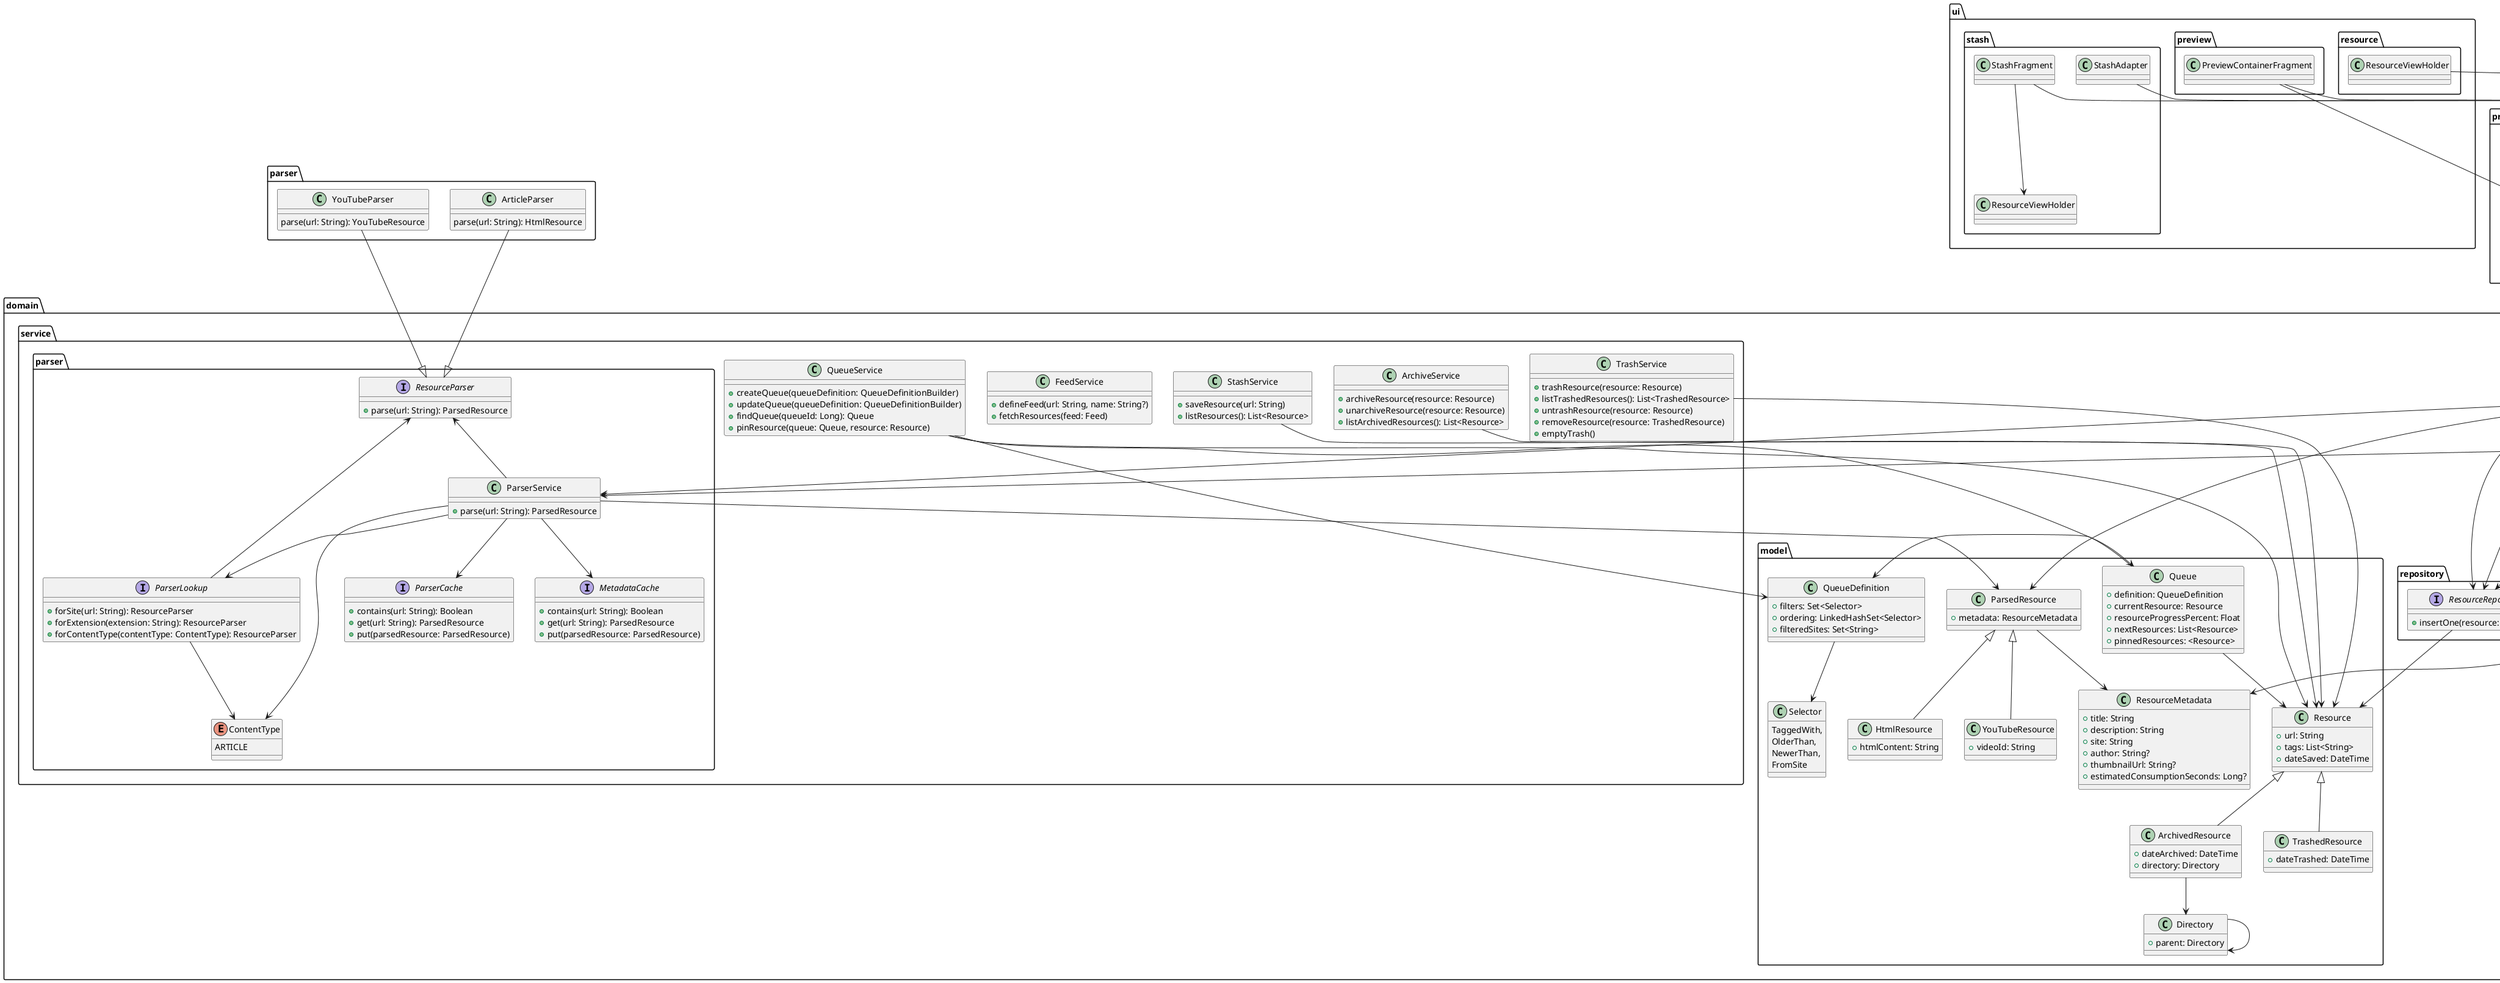 @startuml ApplicationDiagram
'https://plantuml.com/class-diagram

package domain {
    package domain.model {
        class Resource {
            +url: String
            +tags: List<String>
            +dateSaved: DateTime
        }

        class Directory {
            +parent: Directory
        }

        class ArchivedResource extends Resource {
            +dateArchived: DateTime
            +directory: Directory
        }

        class TrashedResource extends Resource {
            +dateTrashed: DateTime
        }

        class Selector {
            TaggedWith,
            OlderThan,
            NewerThan,
            FromSite
        }

        class QueueDefinition {
            +filters: Set<Selector>
            +ordering: LinkedHashSet<Selector>
            +filteredSites: Set<String>
        }

        class Queue {
            +definition: QueueDefinition
            +currentResource: Resource
            +resourceProgressPercent: Float
            +nextResources: List<Resource>
            +pinnedResources: <Resource>
        }

        class ResourceMetadata {
            +title: String
            +description: String
            +site: String
            +author: String?
            +thumbnailUrl: String?
            +estimatedConsumptionSeconds: Long?
        }

        class ParsedResource {
            +metadata: ResourceMetadata
        }

        class HtmlResource extends ParsedResource {
            +htmlContent: String
        }

        class YouTubeResource extends ParsedResource {
            +videoId: String
        }

        ParsedResource --> ResourceMetadata
        Queue -left-> QueueDefinition
        Queue --> Resource
        QueueDefinition --> Selector
        Directory --> Directory
        ArchivedResource --> Directory
    }

    package domain.repository {
        interface ResourceRepository {
            +insertOne(resource: Resource)
        }

        ResourceRepository --> Resource
    }

    package domain.service {
        class StashService {
            +saveResource(url: String)
            +listResources(): List<Resource>
        }

        class FeedService {
            +defineFeed(url: String, name: String?)
            +fetchResources(feed: Feed)
        }

        class QueueService {
            +createQueue(queueDefinition: QueueDefinitionBuilder)
            +updateQueue(queueDefinition: QueueDefinitionBuilder)
            +findQueue(queueId: Long): Queue
            +pinResource(queue: Queue, resource: Resource)
        }

        class ArchiveService {
            +archiveResource(resource: Resource)
            +unarchiveResource(resource: Resource)
            +listArchivedResources(): List<Resource>
        }

        class TrashService {
            +trashResource(resource: Resource)
            +listTrashedResources(): List<TrashedResource>
            +untrashResource(resource: Resource)
            +removeResource(resource: TrashedResource)
            +emptyTrash()
        }

        package domain.service.parser {
            class ParserService {
                +parse(url: String): ParsedResource
            }

            interface ParserLookup {
                +forSite(url: String): ResourceParser
                +forExtension(extension: String): ResourceParser
                +forContentType(contentType: ContentType): ResourceParser
            }

            interface ResourceParser {
                +parse(url: String): ParsedResource
            }

            interface ParserCache {
                +contains(url: String): Boolean
                +get(url: String): ParsedResource
                +put(parsedResource: ParsedResource)
            }

            interface MetadataCache {
                +contains(url: String): Boolean
                +get(url: String): ParsedResource
                +put(parsedResource: ParsedResource)
            }

            enum ContentType {
                ARTICLE
            }

            ParserLookup --> ContentType
            ParserLookup --> ResourceParser
            ParserService --> ParsedResource
            ParserService --> ParserLookup
            ParserService --> ContentType
            ParserService --> ParserCache
            ParserService -up-> ResourceParser
            ParserService --> MetadataCache
        }

        QueueService -right-> Queue
        QueueService --> QueueDefinition
        QueueService --> Resource
        StashService --> Resource
        ArchiveService --> Resource
        TrashService --> Resource
    }
}

package usecase {
    class PreviewResource {
        +currentResource: Flow<ParsedResource>
        +execute()
    }

    class SaveResource {
        +execute(url: String): DeferredJob
    }

    class ListStashedResourcesIds {
        +execute(): Flow<List<Int>>
    }

    class IdentifyResource {
        +execute(resourceId: Long): Flow<ResourceMetadata>
    }

    PreviewResource --> ParsedResource
    PreviewResource --> ResourceRepository
    PreviewResource --> ParserService
    IdentifyResource --> ResourceMetadata
    IdentifyResource --> ResourceRepository
    IdentifyResource --> ParserService
    SaveResource --> ResourceRepository
    ListStashedResourcesIds --> ResourceRepository
}

package presentation {
    package presentation.preview {
        class PreviewContainerViewModel {
            previewMode: Flow<PreviewMode>
            title: Flow<String>
            author: Flow<String>
            site: Flow<String>
            content: Flow<String>
        }

        enum PreviewMode {
            YOUTUBE,
            ARTICLE,
        }

        PreviewContainerViewModel --> PreviewResource
        PreviewContainerViewModel -left-> PreviewMode
    }

    package presentation.stash {
        class StashViewModel {
            +stashedResourcesIds: Flow<List<Int>>
            +saveResource(url: String): DeferredJob
        }

        StashViewModel --> ListStashedResourcesIds
        StashViewModel --> SaveResource
        StashViewModel --> PreviewResource
    }

    package presentation.resource {
        class ResourceViewModel {
            +title: Flow<String>
            +description: Flow<String>
            +author: Flow<String>
            +site: Flow<String>
            +thumbnailUrl: Flow<String>
            +estimatedConsumptionSeconds: Flow<Long>
        }

        ResourceViewModel --> IdentifyResource
    }
}

package ui {
    package ui.stash {
        class StashFragment
        class StashAdapter
        StashAdapter --> StashViewModel
        StashFragment --> StashViewModel
        StashFragment --> ResourceViewHolder
    }
    
    package ui.preview {        
        class PreviewContainerFragment
        PreviewContainerFragment --> PreviewContainerViewModel
        PreviewContainerFragment --> PreviewMode
    }

    package ui.resource {
        class ResourceViewHolder
        ResourceViewHolder --> ResourceViewModel
    }
}

package parser {
    class ArticleParser {
        parse(url: String): HtmlResource
    }

    class YouTubeParser {
        parse(url: String): YouTubeResource
    }

    YouTubeParser -down-|> ResourceParser
    ArticleParser -down-|> ResourceParser
}

package data {
    class LocalResourceRepository {
        +insertOne(resource: Resource)
    }

    LocalResourceRepository --|> ResourceRepository
}
@enduml